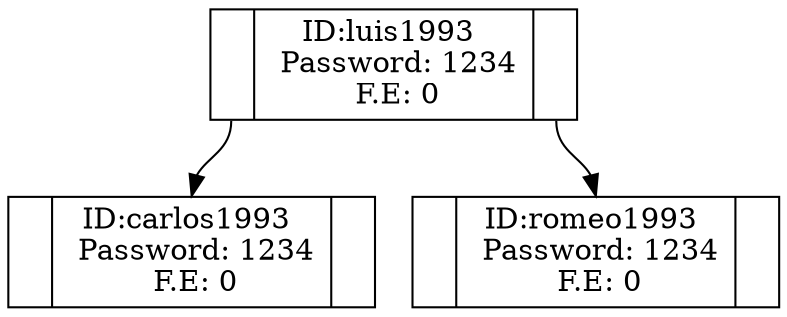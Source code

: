 digraph Arbol{
node [shape=record];
n_luis1993[label = "<izq> |<dat> ID:luis1993 \n Password: 1234\n F.E:  0 |<der>"]
n_luis1993:izq -> n_carlos1993:dat;
n_carlos1993[label = "<izq> |<dat> ID:carlos1993 \n Password: 1234\n F.E:  0 |<der>"]
n_luis1993:der -> n_romeo1993:dat;
n_romeo1993[label = "<izq> |<dat> ID:romeo1993 \n Password: 1234\n F.E:  0 |<der>"]
}

